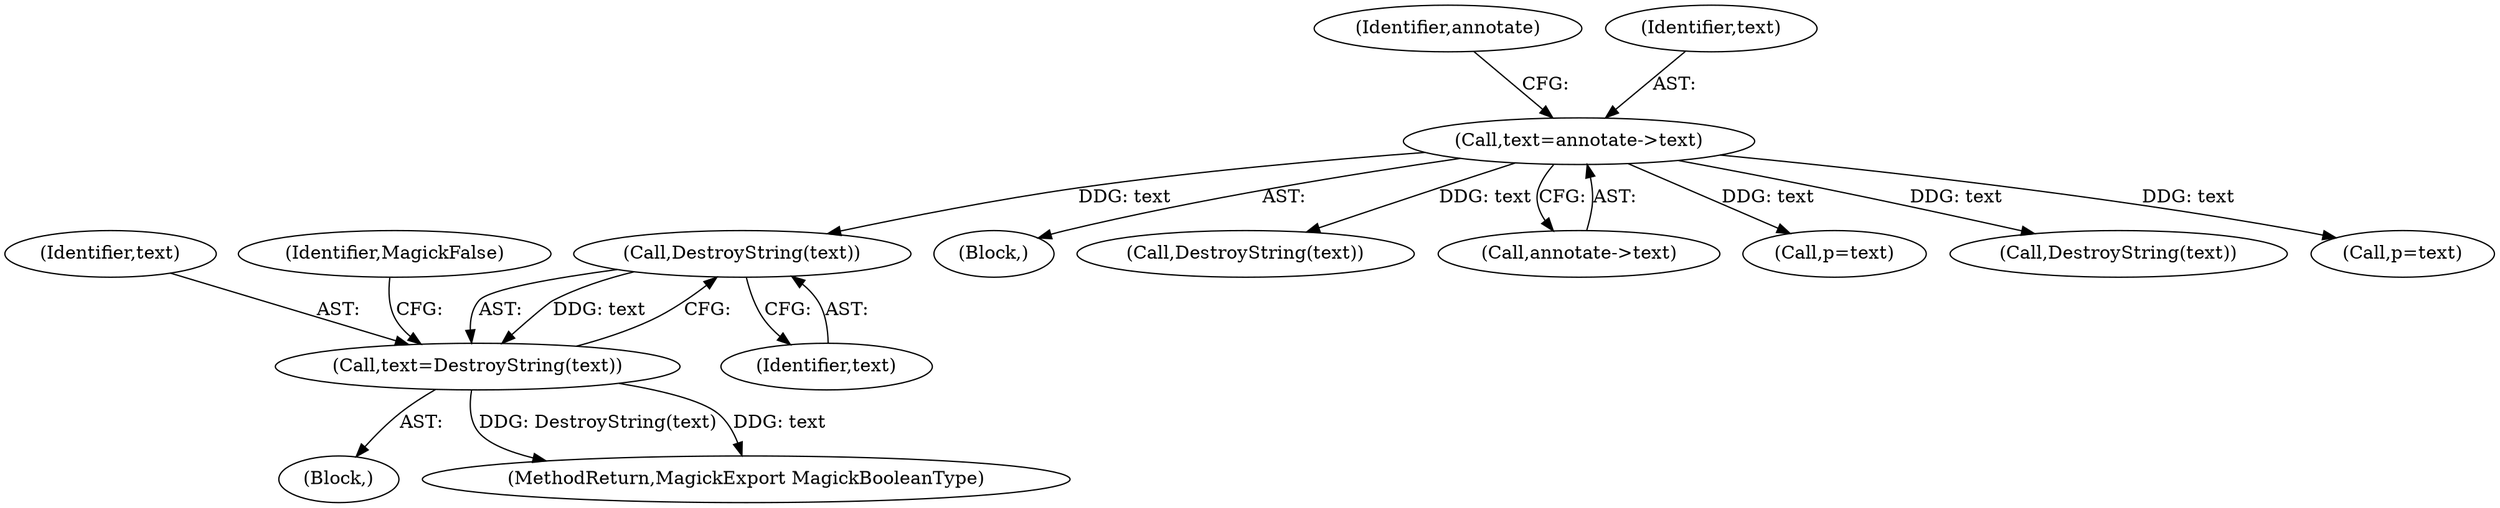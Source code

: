 digraph "0_ImageMagick6_7c2c5ba5b8e3a0b2b82f56c71dfab74ed4006df7@pointer" {
"1000253" [label="(Call,DestroyString(text))"];
"1000188" [label="(Call,text=annotate->text)"];
"1000251" [label="(Call,text=DestroyString(text))"];
"1000108" [label="(Block,)"];
"1000251" [label="(Call,text=DestroyString(text))"];
"1000188" [label="(Call,text=annotate->text)"];
"1000242" [label="(Block,)"];
"1000253" [label="(Call,DestroyString(text))"];
"1000383" [label="(Call,DestroyString(text))"];
"1002061" [label="(MethodReturn,MagickExport MagickBooleanType)"];
"1000190" [label="(Call,annotate->text)"];
"1000195" [label="(Identifier,annotate)"];
"1000189" [label="(Identifier,text)"];
"1000257" [label="(Call,p=text)"];
"1000254" [label="(Identifier,text)"];
"1002057" [label="(Call,DestroyString(text))"];
"1000211" [label="(Call,p=text)"];
"1000252" [label="(Identifier,text)"];
"1000256" [label="(Identifier,MagickFalse)"];
"1000253" -> "1000251"  [label="AST: "];
"1000253" -> "1000254"  [label="CFG: "];
"1000254" -> "1000253"  [label="AST: "];
"1000251" -> "1000253"  [label="CFG: "];
"1000253" -> "1000251"  [label="DDG: text"];
"1000188" -> "1000253"  [label="DDG: text"];
"1000188" -> "1000108"  [label="AST: "];
"1000188" -> "1000190"  [label="CFG: "];
"1000189" -> "1000188"  [label="AST: "];
"1000190" -> "1000188"  [label="AST: "];
"1000195" -> "1000188"  [label="CFG: "];
"1000188" -> "1000211"  [label="DDG: text"];
"1000188" -> "1000257"  [label="DDG: text"];
"1000188" -> "1000383"  [label="DDG: text"];
"1000188" -> "1002057"  [label="DDG: text"];
"1000251" -> "1000242"  [label="AST: "];
"1000252" -> "1000251"  [label="AST: "];
"1000256" -> "1000251"  [label="CFG: "];
"1000251" -> "1002061"  [label="DDG: DestroyString(text)"];
"1000251" -> "1002061"  [label="DDG: text"];
}
